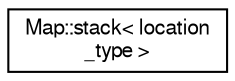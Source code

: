 digraph "Representación gráfica de la clase"
{
  edge [fontname="FreeSans",fontsize="10",labelfontname="FreeSans",labelfontsize="10"];
  node [fontname="FreeSans",fontsize="10",shape=record];
  rankdir="LR";
  Node1 [label="Map::stack\< location\l_type \>",height=0.2,width=0.4,color="black", fillcolor="white", style="filled",URL="$class_map_1_1stack.html"];
}
